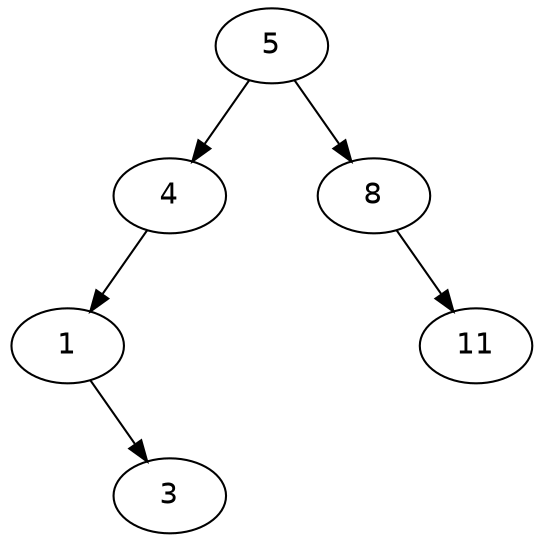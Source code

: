 digraph G {
	graph [fontname = "Helvetica"];
	node [fontname = "Helvetica"];
	edge [fontname = "Helvetica"];

	5 -> 4;
	null1 [label="", width=0.1, style=invis];
	5 -> null1 [style=invis];
	5 -> 8;
	{rank=same 4 -> null1 -> 8 [style=invis]};
	
	4 -> 1;
	null2 [label="", width=0.1, style=invis];
	4 -> null2 [style=invis];
	null3 [label="", width=0.1, style=invis];
	4 -> null3 [style=invis];
	{rank=same 1 -> null2 -> null3 [style=invis]};
	
	null4 [label="", width=0.1, style=invis];
	1 -> null4 [style=invis];
	null5 [label="", width=0.1, style=invis];
	1 -> null5 [style=invis];
	1 -> 3;
	{rank=same null4 -> null5 -> 3 [style=invis]};

	null7 [label="", width=0.1, style=invis];
	8 -> null7 [style=invis];
	null6 [label="", width=0.1, style=invis];
	8 -> null6 [style=invis];
	8 -> 11;
	{rank=same null7 -> null6 -> 11 [style=invis]};
}
